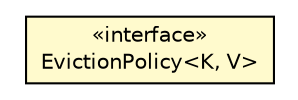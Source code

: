 #!/usr/local/bin/dot
#
# Class diagram 
# Generated by UMLGraph version 5.1 (http://www.umlgraph.org/)
#

digraph G {
	edge [fontname="Helvetica",fontsize=10,labelfontname="Helvetica",labelfontsize=10];
	node [fontname="Helvetica",fontsize=10,shape=plaintext];
	nodesep=0.25;
	ranksep=0.5;
	// pt.ist.fenixframework.backend.infinispan.BoundedConcurrentHashMap.EvictionPolicy<K, V>
	c55950 [label=<<table title="pt.ist.fenixframework.backend.infinispan.BoundedConcurrentHashMap.EvictionPolicy" border="0" cellborder="1" cellspacing="0" cellpadding="2" port="p" bgcolor="lemonChiffon" href="./BoundedConcurrentHashMap.EvictionPolicy.html">
		<tr><td><table border="0" cellspacing="0" cellpadding="1">
<tr><td align="center" balign="center"> &#171;interface&#187; </td></tr>
<tr><td align="center" balign="center"> EvictionPolicy&lt;K, V&gt; </td></tr>
		</table></td></tr>
		</table>>, fontname="Helvetica", fontcolor="black", fontsize=10.0];
}

